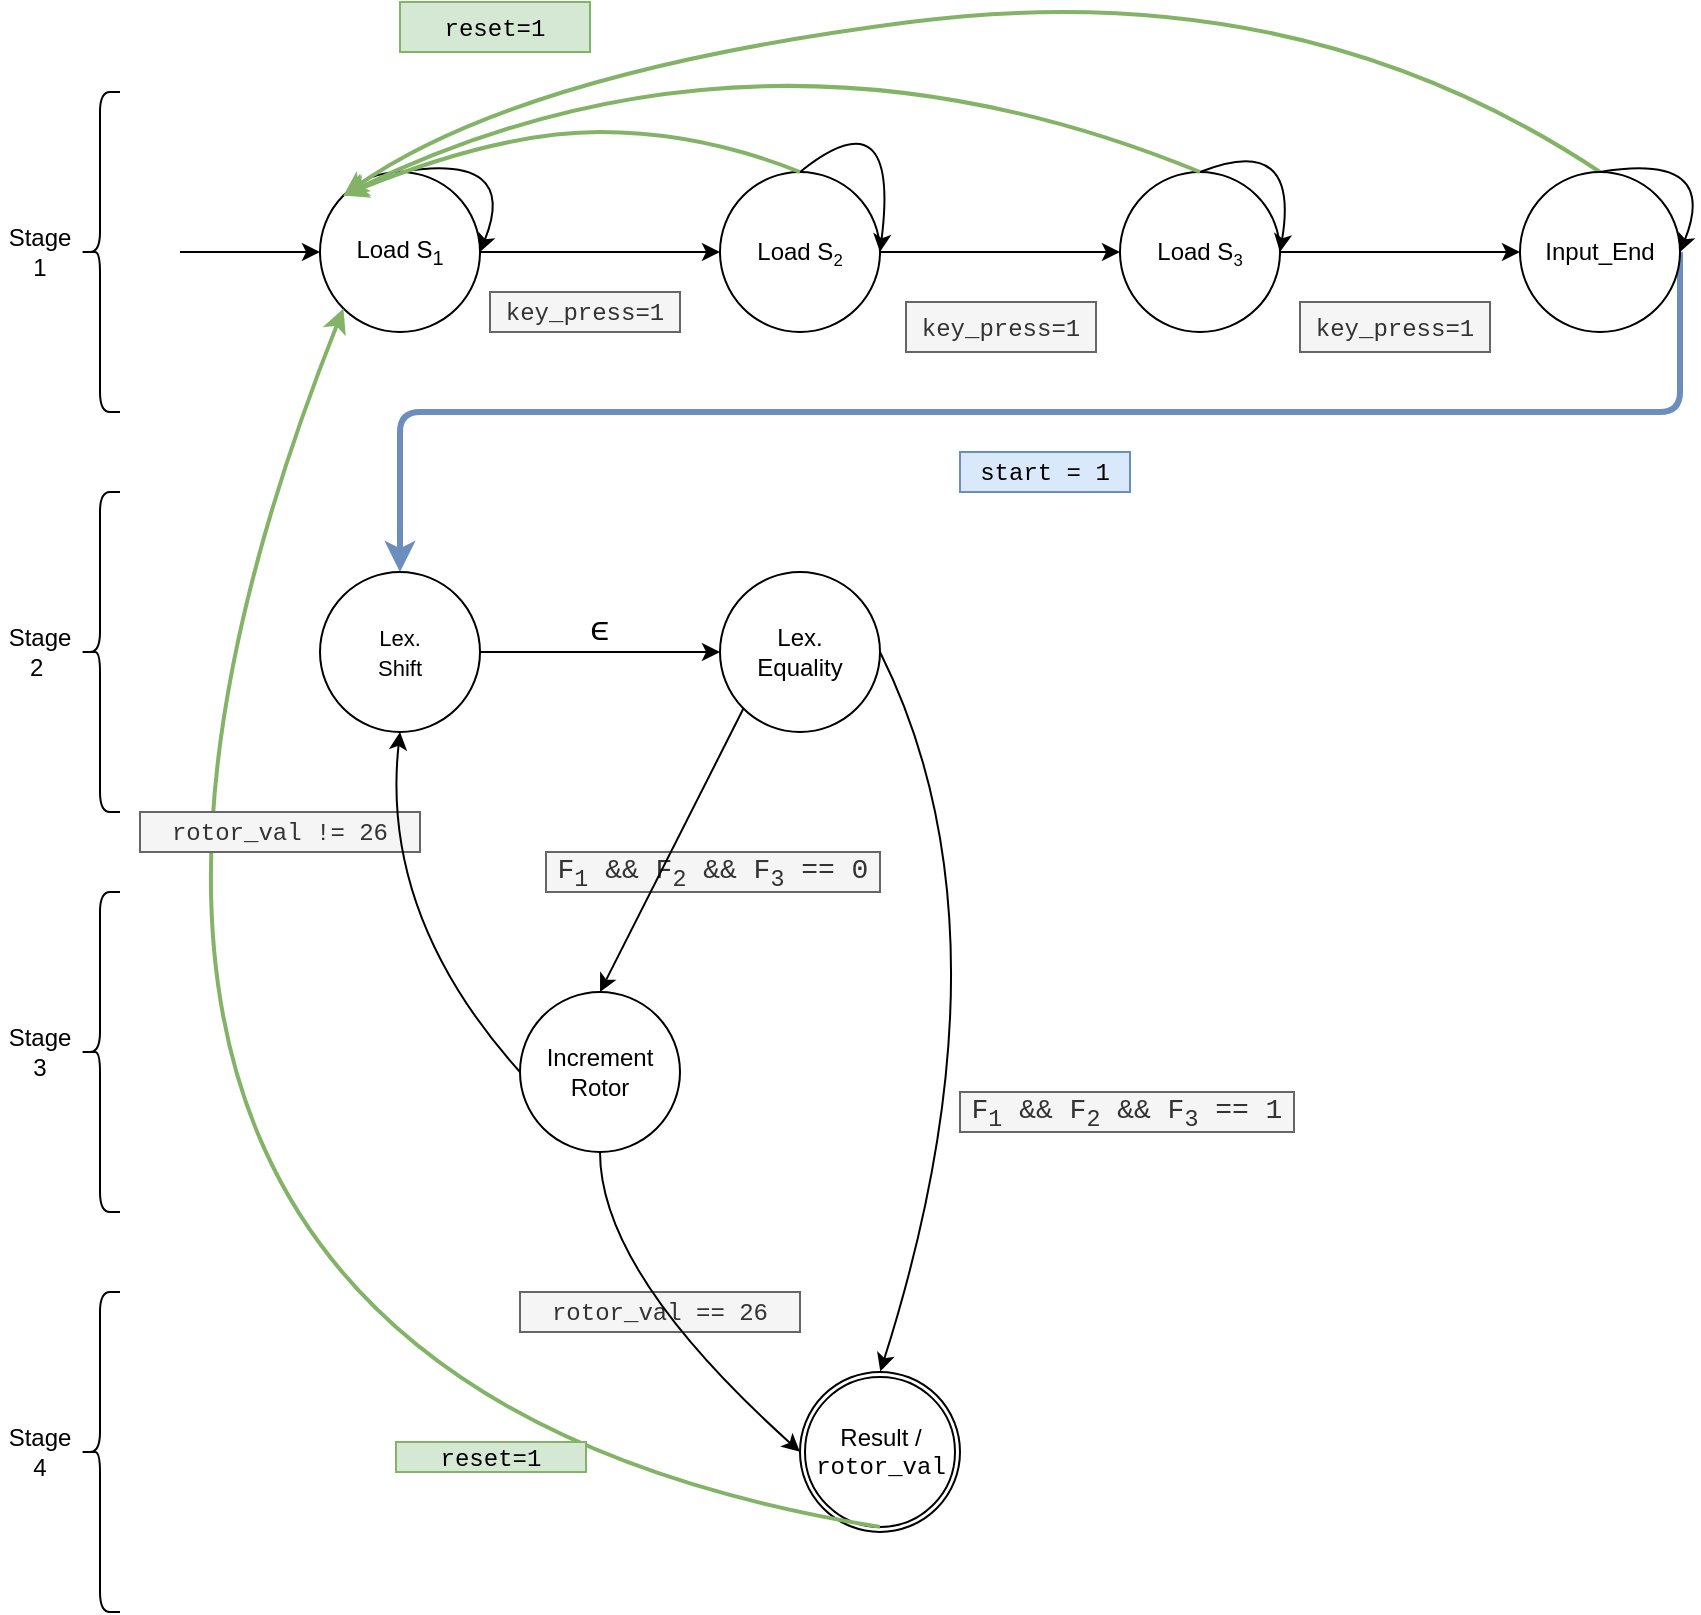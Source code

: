 <mxfile version="10.5.1" type="device"><diagram id="KvhUrNqGugmYsAma2-mD" name="FSM"><mxGraphModel dx="1233" dy="800" grid="1" gridSize="10" guides="1" tooltips="1" connect="1" arrows="1" fold="1" page="1" pageScale="1" pageWidth="3000" pageHeight="5000" math="0" shadow="0"><root><mxCell id="0"/><mxCell id="1" parent="0"/><mxCell id="jAHm52M4eG_JJ_eOmLZB-3" style="edgeStyle=orthogonalEdgeStyle;rounded=0;orthogonalLoop=1;jettySize=auto;html=1;" edge="1" parent="1" source="Hdsb7cacdeuIaheqx8cF-1" target="Hdsb7cacdeuIaheqx8cF-2"><mxGeometry relative="1" as="geometry"/></mxCell><mxCell id="Hdsb7cacdeuIaheqx8cF-1" value="Load S&lt;sub&gt;1&lt;/sub&gt;" style="ellipse;whiteSpace=wrap;html=1;aspect=fixed;" vertex="1" parent="1"><mxGeometry x="280" y="240" width="80" height="80" as="geometry"/></mxCell><mxCell id="jAHm52M4eG_JJ_eOmLZB-4" style="edgeStyle=orthogonalEdgeStyle;rounded=0;orthogonalLoop=1;jettySize=auto;html=1;" edge="1" parent="1" source="Hdsb7cacdeuIaheqx8cF-2" target="jAHm52M4eG_JJ_eOmLZB-2"><mxGeometry relative="1" as="geometry"/></mxCell><mxCell id="Hdsb7cacdeuIaheqx8cF-2" value="Load S&lt;span style=&quot;font-size: 10px&quot;&gt;&lt;sub&gt;2&lt;/sub&gt;&lt;/span&gt;" style="ellipse;whiteSpace=wrap;html=1;aspect=fixed;" vertex="1" parent="1"><mxGeometry x="480" y="240" width="80" height="80" as="geometry"/></mxCell><mxCell id="Hdsb7cacdeuIaheqx8cF-3" value="" style="shape=curlyBracket;whiteSpace=wrap;html=1;rounded=1;" vertex="1" parent="1"><mxGeometry x="160" y="200" width="20" height="160" as="geometry"/></mxCell><mxCell id="jAHm52M4eG_JJ_eOmLZB-1" value="" style="endArrow=classic;html=1;entryX=0;entryY=0.5;entryDx=0;entryDy=0;" edge="1" parent="1" target="Hdsb7cacdeuIaheqx8cF-1"><mxGeometry width="50" height="50" relative="1" as="geometry"><mxPoint x="210" y="280" as="sourcePoint"/><mxPoint x="260" y="280" as="targetPoint"/></mxGeometry></mxCell><mxCell id="jAHm52M4eG_JJ_eOmLZB-11" style="edgeStyle=orthogonalEdgeStyle;rounded=0;orthogonalLoop=1;jettySize=auto;html=1;exitX=1;exitY=0.5;exitDx=0;exitDy=0;" edge="1" parent="1" source="jAHm52M4eG_JJ_eOmLZB-2" target="jAHm52M4eG_JJ_eOmLZB-10"><mxGeometry relative="1" as="geometry"/></mxCell><mxCell id="jAHm52M4eG_JJ_eOmLZB-2" value="Load S&lt;span style=&quot;font-size: 10px&quot;&gt;&lt;sub&gt;3&lt;/sub&gt;&lt;/span&gt;" style="ellipse;whiteSpace=wrap;html=1;aspect=fixed;" vertex="1" parent="1"><mxGeometry x="680" y="240" width="80" height="80" as="geometry"/></mxCell><mxCell id="jAHm52M4eG_JJ_eOmLZB-5" value="" style="curved=1;endArrow=classic;html=1;exitX=0.5;exitY=0;exitDx=0;exitDy=0;entryX=1;entryY=0.5;entryDx=0;entryDy=0;" edge="1" parent="1" source="Hdsb7cacdeuIaheqx8cF-1" target="Hdsb7cacdeuIaheqx8cF-1"><mxGeometry width="50" height="50" relative="1" as="geometry"><mxPoint x="310" y="420" as="sourcePoint"/><mxPoint x="348" y="252" as="targetPoint"/><Array as="points"><mxPoint x="380" y="230"/></Array></mxGeometry></mxCell><mxCell id="jAHm52M4eG_JJ_eOmLZB-6" value="" style="curved=1;endArrow=classic;html=1;exitX=0.5;exitY=0;exitDx=0;exitDy=0;entryX=1;entryY=0.5;entryDx=0;entryDy=0;" edge="1" parent="1" source="Hdsb7cacdeuIaheqx8cF-2" target="Hdsb7cacdeuIaheqx8cF-2"><mxGeometry width="50" height="50" relative="1" as="geometry"><mxPoint x="520" y="220" as="sourcePoint"/><mxPoint x="548" y="232" as="targetPoint"/><Array as="points"><mxPoint x="570" y="200"/></Array></mxGeometry></mxCell><mxCell id="jAHm52M4eG_JJ_eOmLZB-7" value="" style="curved=1;endArrow=classic;html=1;exitX=0.5;exitY=0;exitDx=0;exitDy=0;entryX=1;entryY=0.5;entryDx=0;entryDy=0;" edge="1" parent="1" source="jAHm52M4eG_JJ_eOmLZB-2" target="jAHm52M4eG_JJ_eOmLZB-2"><mxGeometry width="50" height="50" relative="1" as="geometry"><mxPoint x="710" y="240" as="sourcePoint"/><mxPoint x="738" y="252" as="targetPoint"/><Array as="points"><mxPoint x="770" y="220"/></Array></mxGeometry></mxCell><mxCell id="jAHm52M4eG_JJ_eOmLZB-8" value="&lt;font face=&quot;Courier New&quot;&gt;key_press=1&lt;/font&gt;" style="text;html=1;strokeColor=#666666;fillColor=#f5f5f5;align=center;verticalAlign=middle;whiteSpace=wrap;rounded=0;fontColor=#333333;" vertex="1" parent="1"><mxGeometry x="365" y="300" width="95" height="20" as="geometry"/></mxCell><mxCell id="jAHm52M4eG_JJ_eOmLZB-9" value="&lt;font face=&quot;Courier New&quot;&gt;key_press=1&lt;/font&gt;" style="text;html=1;strokeColor=#666666;fillColor=#f5f5f5;align=center;verticalAlign=middle;whiteSpace=wrap;rounded=0;fontColor=#333333;" vertex="1" parent="1"><mxGeometry x="573" y="305" width="95" height="25" as="geometry"/></mxCell><mxCell id="jAHm52M4eG_JJ_eOmLZB-12" value="&lt;font face=&quot;Courier New&quot;&gt;key_press=1&lt;/font&gt;" style="text;html=1;strokeColor=#666666;fillColor=#f5f5f5;align=center;verticalAlign=middle;whiteSpace=wrap;rounded=0;fontColor=#333333;" vertex="1" parent="1"><mxGeometry x="770" y="305" width="95" height="25" as="geometry"/></mxCell><mxCell id="jAHm52M4eG_JJ_eOmLZB-13" value="" style="curved=1;endArrow=classic;html=1;exitX=0.5;exitY=0;exitDx=0;exitDy=0;entryX=0;entryY=0;entryDx=0;entryDy=0;fillColor=#d5e8d4;strokeColor=#82b366;strokeWidth=2;" edge="1" parent="1" source="jAHm52M4eG_JJ_eOmLZB-10" target="Hdsb7cacdeuIaheqx8cF-1"><mxGeometry width="50" height="50" relative="1" as="geometry"><mxPoint x="920" y="210" as="sourcePoint"/><mxPoint x="970" y="160" as="targetPoint"/><Array as="points"><mxPoint x="770" y="140"/><mxPoint x="380" y="190"/></Array></mxGeometry></mxCell><mxCell id="jAHm52M4eG_JJ_eOmLZB-14" value="" style="curved=1;endArrow=classic;html=1;exitX=0.5;exitY=0;exitDx=0;exitDy=0;entryX=1;entryY=0.5;entryDx=0;entryDy=0;" edge="1" parent="1" source="jAHm52M4eG_JJ_eOmLZB-10" target="jAHm52M4eG_JJ_eOmLZB-10"><mxGeometry width="50" height="50" relative="1" as="geometry"><mxPoint x="950" y="250" as="sourcePoint"/><mxPoint x="978" y="262" as="targetPoint"/><Array as="points"><mxPoint x="980" y="230"/></Array></mxGeometry></mxCell><mxCell id="jAHm52M4eG_JJ_eOmLZB-15" value="&lt;font face=&quot;Courier New&quot;&gt;reset=1&lt;/font&gt;" style="text;html=1;strokeColor=#82b366;fillColor=#d5e8d4;align=center;verticalAlign=middle;whiteSpace=wrap;rounded=0;" vertex="1" parent="1"><mxGeometry x="320" y="155" width="95" height="25" as="geometry"/></mxCell><mxCell id="jAHm52M4eG_JJ_eOmLZB-17" value="" style="curved=1;endArrow=classic;html=1;exitX=0.5;exitY=0;exitDx=0;exitDy=0;fillColor=#d5e8d4;strokeColor=#82B366;strokeWidth=2;entryX=0;entryY=0;entryDx=0;entryDy=0;" edge="1" parent="1" source="Hdsb7cacdeuIaheqx8cF-2" target="Hdsb7cacdeuIaheqx8cF-1"><mxGeometry width="50" height="50" relative="1" as="geometry"><mxPoint x="930" y="250" as="sourcePoint"/><mxPoint x="290" y="180" as="targetPoint"/><Array as="points"><mxPoint x="470" y="220"/><mxPoint x="370" y="220"/></Array></mxGeometry></mxCell><mxCell id="jAHm52M4eG_JJ_eOmLZB-20" value="" style="curved=1;endArrow=classic;html=1;exitX=0.5;exitY=0;exitDx=0;exitDy=0;fillColor=#d5e8d4;strokeColor=#82b366;strokeWidth=2;entryX=0;entryY=0;entryDx=0;entryDy=0;" edge="1" parent="1" source="jAHm52M4eG_JJ_eOmLZB-2" target="Hdsb7cacdeuIaheqx8cF-1"><mxGeometry width="50" height="50" relative="1" as="geometry"><mxPoint x="540" y="260" as="sourcePoint"/><mxPoint x="312" y="272" as="targetPoint"/><Array as="points"><mxPoint x="500" y="150"/></Array></mxGeometry></mxCell><mxCell id="jAHm52M4eG_JJ_eOmLZB-21" value="Stage 1" style="text;html=1;strokeColor=none;fillColor=none;align=center;verticalAlign=middle;whiteSpace=wrap;rounded=0;" vertex="1" parent="1"><mxGeometry x="120" y="270" width="40" height="20" as="geometry"/></mxCell><mxCell id="jAHm52M4eG_JJ_eOmLZB-23" value="" style="shape=curlyBracket;whiteSpace=wrap;html=1;rounded=1;" vertex="1" parent="1"><mxGeometry x="160" y="400" width="20" height="160" as="geometry"/></mxCell><mxCell id="jAHm52M4eG_JJ_eOmLZB-24" value="Stage 2&amp;nbsp;" style="text;html=1;strokeColor=none;fillColor=none;align=center;verticalAlign=middle;whiteSpace=wrap;rounded=0;" vertex="1" parent="1"><mxGeometry x="120" y="470" width="40" height="20" as="geometry"/></mxCell><mxCell id="jAHm52M4eG_JJ_eOmLZB-25" value="" style="endArrow=classic;html=1;strokeColor=#6c8ebf;strokeWidth=3;fillColor=#dae8fc;exitX=1;exitY=0.5;exitDx=0;exitDy=0;entryX=0.5;entryY=0;entryDx=0;entryDy=0;" edge="1" parent="1" source="jAHm52M4eG_JJ_eOmLZB-10" target="jAHm52M4eG_JJ_eOmLZB-26"><mxGeometry width="50" height="50" relative="1" as="geometry"><mxPoint x="180" y="480" as="sourcePoint"/><mxPoint x="280" y="480" as="targetPoint"/><Array as="points"><mxPoint x="960" y="360"/><mxPoint x="320" y="360"/></Array></mxGeometry></mxCell><mxCell id="jAHm52M4eG_JJ_eOmLZB-26" value="&lt;font style=&quot;font-size: 11px&quot;&gt;Lex.&lt;br&gt;Shift&lt;/font&gt;&lt;br&gt;" style="ellipse;whiteSpace=wrap;html=1;aspect=fixed;" vertex="1" parent="1"><mxGeometry x="280" y="440" width="80" height="80" as="geometry"/></mxCell><mxCell id="jAHm52M4eG_JJ_eOmLZB-28" style="edgeStyle=orthogonalEdgeStyle;rounded=0;orthogonalLoop=1;jettySize=auto;html=1;" edge="1" parent="1"><mxGeometry relative="1" as="geometry"><mxPoint x="360.0" y="480" as="sourcePoint"/><mxPoint x="480" y="480" as="targetPoint"/></mxGeometry></mxCell><mxCell id="jAHm52M4eG_JJ_eOmLZB-29" value="Lex.&lt;br&gt;Equality" style="ellipse;whiteSpace=wrap;html=1;aspect=fixed;" vertex="1" parent="1"><mxGeometry x="480" y="440" width="80" height="80" as="geometry"/></mxCell><mxCell id="jAHm52M4eG_JJ_eOmLZB-30" value="&lt;font face=&quot;Courier New&quot;&gt;start = 1&lt;/font&gt;" style="text;html=1;strokeColor=#6c8ebf;fillColor=#dae8fc;align=center;verticalAlign=middle;whiteSpace=wrap;rounded=0;" vertex="1" parent="1"><mxGeometry x="600" y="380" width="85" height="20" as="geometry"/></mxCell><mxCell id="jAHm52M4eG_JJ_eOmLZB-31" value="&lt;span&gt;&lt;font style=&quot;font-size: 17px&quot; face=&quot;Courier New&quot;&gt;ϵ&lt;/font&gt;&lt;/span&gt;" style="text;html=1;strokeColor=none;fillColor=none;align=center;verticalAlign=middle;whiteSpace=wrap;rounded=0;" vertex="1" parent="1"><mxGeometry x="400" y="460" width="40" height="20" as="geometry"/></mxCell><mxCell id="jAHm52M4eG_JJ_eOmLZB-32" value="" style="shape=curlyBracket;whiteSpace=wrap;html=1;rounded=1;" vertex="1" parent="1"><mxGeometry x="160" y="600" width="20" height="160" as="geometry"/></mxCell><mxCell id="jAHm52M4eG_JJ_eOmLZB-33" value="Stage 3" style="text;html=1;strokeColor=none;fillColor=none;align=center;verticalAlign=middle;whiteSpace=wrap;rounded=0;" vertex="1" parent="1"><mxGeometry x="120" y="670" width="40" height="20" as="geometry"/></mxCell><mxCell id="jAHm52M4eG_JJ_eOmLZB-34" value="" style="shape=curlyBracket;whiteSpace=wrap;html=1;rounded=1;" vertex="1" parent="1"><mxGeometry x="160" y="800" width="20" height="160" as="geometry"/></mxCell><mxCell id="jAHm52M4eG_JJ_eOmLZB-35" value="Stage 4" style="text;html=1;strokeColor=none;fillColor=none;align=center;verticalAlign=middle;whiteSpace=wrap;rounded=0;" vertex="1" parent="1"><mxGeometry x="120" y="870" width="40" height="20" as="geometry"/></mxCell><mxCell id="jAHm52M4eG_JJ_eOmLZB-10" value="Input_End" style="ellipse;whiteSpace=wrap;html=1;aspect=fixed;" vertex="1" parent="1"><mxGeometry x="880" y="240" width="80" height="80" as="geometry"/></mxCell><mxCell id="jAHm52M4eG_JJ_eOmLZB-37" value="Increment&lt;br&gt;Rotor&lt;br&gt;" style="ellipse;whiteSpace=wrap;html=1;aspect=fixed;" vertex="1" parent="1"><mxGeometry x="380" y="650" width="80" height="80" as="geometry"/></mxCell><mxCell id="MP7SsSQ77ZHAmcuLqDRx-7" value="" style="curved=1;endArrow=classic;html=1;exitX=1;exitY=0.5;exitDx=0;exitDy=0;entryX=0.5;entryY=0;entryDx=0;entryDy=0;" edge="1" parent="1" source="jAHm52M4eG_JJ_eOmLZB-29"><mxGeometry width="50" height="50" relative="1" as="geometry"><mxPoint x="370.143" y="689.714" as="sourcePoint"/><mxPoint x="560.143" y="839.714" as="targetPoint"/><Array as="points"><mxPoint x="630" y="620"/></Array></mxGeometry></mxCell><mxCell id="UU5laulATxeVknfBkcp2-1" value="" style="group" vertex="1" connectable="0" parent="1"><mxGeometry x="520" y="839.952" width="80" height="80" as="geometry"/></mxCell><mxCell id="UU5laulATxeVknfBkcp2-2" value="" style="ellipse;whiteSpace=wrap;html=1;aspect=fixed;" vertex="1" parent="UU5laulATxeVknfBkcp2-1"><mxGeometry width="80" height="80" as="geometry"/></mxCell><mxCell id="UU5laulATxeVknfBkcp2-3" value="Result /&lt;br&gt;&lt;font face=&quot;Courier New&quot;&gt;rotor_val&lt;/font&gt;&lt;br&gt;" style="ellipse;whiteSpace=wrap;html=1;aspect=fixed;" vertex="1" parent="UU5laulATxeVknfBkcp2-1"><mxGeometry x="2.5" y="2.5" width="75" height="75" as="geometry"/></mxCell><mxCell id="UU5laulATxeVknfBkcp2-6" value="&lt;font face=&quot;Courier New&quot; style=&quot;font-size: 14px&quot;&gt;F&lt;sub&gt;1&lt;/sub&gt;&amp;nbsp;&amp;amp;&amp;amp; F&lt;sub&gt;2&lt;/sub&gt; &amp;amp;&amp;amp; F&lt;sub&gt;3&lt;/sub&gt; == 1&lt;/font&gt;" style="text;html=1;align=center;verticalAlign=middle;whiteSpace=wrap;rounded=0;fillColor=#f5f5f5;strokeColor=#666666;fontColor=#333333;" vertex="1" parent="1"><mxGeometry x="600" y="700" width="167" height="20" as="geometry"/></mxCell><mxCell id="UU5laulATxeVknfBkcp2-8" value="&lt;font face=&quot;Courier New&quot; style=&quot;font-size: 14px&quot;&gt;F&lt;sub&gt;1&lt;/sub&gt;&amp;nbsp;&amp;amp;&amp;amp; F&lt;sub&gt;2&lt;/sub&gt; &amp;amp;&amp;amp; F&lt;sub&gt;3&lt;/sub&gt; == 0&lt;/font&gt;" style="text;html=1;align=center;verticalAlign=middle;whiteSpace=wrap;rounded=0;fillColor=#f5f5f5;strokeColor=#666666;fontColor=#333333;" vertex="1" parent="1"><mxGeometry x="393" y="580" width="167" height="20" as="geometry"/></mxCell><mxCell id="MP7SsSQ77ZHAmcuLqDRx-4" value="" style="endArrow=classic;html=1;strokeWidth=1;exitX=0;exitY=1;exitDx=0;exitDy=0;entryX=0.5;entryY=0;entryDx=0;entryDy=0;" edge="1" parent="1" source="jAHm52M4eG_JJ_eOmLZB-29" target="jAHm52M4eG_JJ_eOmLZB-37"><mxGeometry width="50" height="50" relative="1" as="geometry"><mxPoint x="470" y="660" as="sourcePoint"/><mxPoint x="520" y="610" as="targetPoint"/></mxGeometry></mxCell><mxCell id="UU5laulATxeVknfBkcp2-11" value="&lt;font face=&quot;Courier New&quot;&gt;rotor_val == 26&lt;/font&gt;" style="text;html=1;strokeColor=#666666;fillColor=#f5f5f5;align=center;verticalAlign=middle;whiteSpace=wrap;rounded=0;fontColor=#333333;" vertex="1" parent="1"><mxGeometry x="380" y="800" width="140" height="20" as="geometry"/></mxCell><mxCell id="UU5laulATxeVknfBkcp2-14" value="" style="curved=1;endArrow=classic;html=1;exitX=0.5;exitY=1;exitDx=0;exitDy=0;fillColor=#d5e8d4;strokeColor=#82B366;strokeWidth=2;entryX=0;entryY=1;entryDx=0;entryDy=0;" edge="1" parent="1" source="UU5laulATxeVknfBkcp2-3" target="Hdsb7cacdeuIaheqx8cF-1"><mxGeometry width="50" height="50" relative="1" as="geometry"><mxPoint x="508.5" y="924" as="sourcePoint"/><mxPoint x="279.929" y="935.429" as="targetPoint"/><Array as="points"><mxPoint x="80" y="840"/></Array></mxGeometry></mxCell><mxCell id="UU5laulATxeVknfBkcp2-5" value="&lt;font face=&quot;Courier New&quot;&gt;rotor_val != 26&lt;/font&gt;" style="text;html=1;strokeColor=#666666;fillColor=#f5f5f5;align=center;verticalAlign=middle;whiteSpace=wrap;rounded=0;fontColor=#333333;" vertex="1" parent="1"><mxGeometry x="190" y="560" width="140" height="20" as="geometry"/></mxCell><mxCell id="MP7SsSQ77ZHAmcuLqDRx-3" value="" style="curved=1;endArrow=classic;html=1;exitX=0;exitY=0.5;exitDx=0;exitDy=0;entryX=0.5;entryY=1;entryDx=0;entryDy=0;" edge="1" parent="1" source="jAHm52M4eG_JJ_eOmLZB-37" target="jAHm52M4eG_JJ_eOmLZB-26"><mxGeometry width="50" height="50" relative="1" as="geometry"><mxPoint x="367.571" y="559.786" as="sourcePoint"/><mxPoint x="276.143" y="691.214" as="targetPoint"/><Array as="points"><mxPoint x="310" y="612"/></Array></mxGeometry></mxCell><mxCell id="UU5laulATxeVknfBkcp2-4" value="" style="curved=1;endArrow=classic;html=1;exitX=0.5;exitY=1;exitDx=0;exitDy=0;entryX=0;entryY=0.5;entryDx=0;entryDy=0;" edge="1" parent="1" source="jAHm52M4eG_JJ_eOmLZB-37" target="UU5laulATxeVknfBkcp2-2"><mxGeometry width="50" height="50" relative="1" as="geometry"><mxPoint x="570.143" y="489.714" as="sourcePoint"/><mxPoint x="570.143" y="849.714" as="targetPoint"/><Array as="points"><mxPoint x="420" y="790"/></Array></mxGeometry></mxCell><mxCell id="UU5laulATxeVknfBkcp2-15" value="&lt;font face=&quot;Courier New&quot;&gt;reset=1&lt;/font&gt;" style="text;html=1;strokeColor=#82b366;fillColor=#d5e8d4;align=center;verticalAlign=middle;whiteSpace=wrap;rounded=0;" vertex="1" parent="1"><mxGeometry x="318" y="875" width="95" height="15" as="geometry"/></mxCell></root></mxGraphModel></diagram><diagram id="bMYrEV_j4rINMdfRi7Mz" name="res"><mxGraphModel dx="740" dy="480" grid="1" gridSize="10" guides="1" tooltips="1" connect="1" arrows="1" fold="1" page="1" pageScale="1" pageWidth="3000" pageHeight="5000" math="0" shadow="0"><root><mxCell id="OJO_gFlA7tbVYpYzNdFR-0"/><mxCell id="OJO_gFlA7tbVYpYzNdFR-1" parent="OJO_gFlA7tbVYpYzNdFR-0"/><mxCell id="JqdQkkBY9V9reIgCoPGp-0" value="" style="group" vertex="1" connectable="0" parent="OJO_gFlA7tbVYpYzNdFR-1"><mxGeometry x="72.5" y="40" width="80" height="80" as="geometry"/></mxCell><mxCell id="JqdQkkBY9V9reIgCoPGp-1" value="" style="ellipse;whiteSpace=wrap;html=1;aspect=fixed;" vertex="1" parent="JqdQkkBY9V9reIgCoPGp-0"><mxGeometry width="80" height="80" as="geometry"/></mxCell><mxCell id="JqdQkkBY9V9reIgCoPGp-2" value="&amp;lt;text&amp;gt;" style="ellipse;whiteSpace=wrap;html=1;aspect=fixed;" vertex="1" parent="JqdQkkBY9V9reIgCoPGp-0"><mxGeometry x="2.5" y="2.5" width="75" height="75" as="geometry"/></mxCell><mxCell id="JqdQkkBY9V9reIgCoPGp-3" value="End State" style="text;html=1;strokeColor=none;fillColor=none;align=center;verticalAlign=middle;whiteSpace=wrap;rounded=0;" vertex="1" parent="OJO_gFlA7tbVYpYzNdFR-1"><mxGeometry x="80" y="130" width="70" height="20" as="geometry"/></mxCell><mxCell id="JqdQkkBY9V9reIgCoPGp-4" value="text" style="ellipse;whiteSpace=wrap;html=1;aspect=fixed;" vertex="1" parent="OJO_gFlA7tbVYpYzNdFR-1"><mxGeometry x="190" y="40" width="80" height="80" as="geometry"/></mxCell><mxCell id="JqdQkkBY9V9reIgCoPGp-5" value="Regular State" style="text;html=1;strokeColor=none;fillColor=none;align=center;verticalAlign=middle;whiteSpace=wrap;rounded=0;" vertex="1" parent="OJO_gFlA7tbVYpYzNdFR-1"><mxGeometry x="195" y="130" width="70" height="20" as="geometry"/></mxCell><mxCell id="JqdQkkBY9V9reIgCoPGp-6" style="edgeStyle=orthogonalEdgeStyle;rounded=0;orthogonalLoop=1;jettySize=auto;html=1;exitX=0.5;exitY=1;exitDx=0;exitDy=0;" edge="1" parent="OJO_gFlA7tbVYpYzNdFR-1" source="JqdQkkBY9V9reIgCoPGp-5" target="JqdQkkBY9V9reIgCoPGp-5"><mxGeometry relative="1" as="geometry"/></mxCell><mxCell id="JqdQkkBY9V9reIgCoPGp-8" value="" style="curved=1;endArrow=classic;html=1;" edge="1" parent="OJO_gFlA7tbVYpYzNdFR-1"><mxGeometry width="50" height="50" relative="1" as="geometry"><mxPoint x="320" y="100" as="sourcePoint"/><mxPoint x="410" y="40" as="targetPoint"/><Array as="points"><mxPoint x="350" y="50"/></Array></mxGeometry></mxCell><mxCell id="JqdQkkBY9V9reIgCoPGp-9" value="State Transition" style="text;html=1;strokeColor=none;fillColor=none;align=center;verticalAlign=middle;whiteSpace=wrap;rounded=0;" vertex="1" parent="OJO_gFlA7tbVYpYzNdFR-1"><mxGeometry x="350" y="130" width="40" height="20" as="geometry"/></mxCell></root></mxGraphModel></diagram></mxfile>